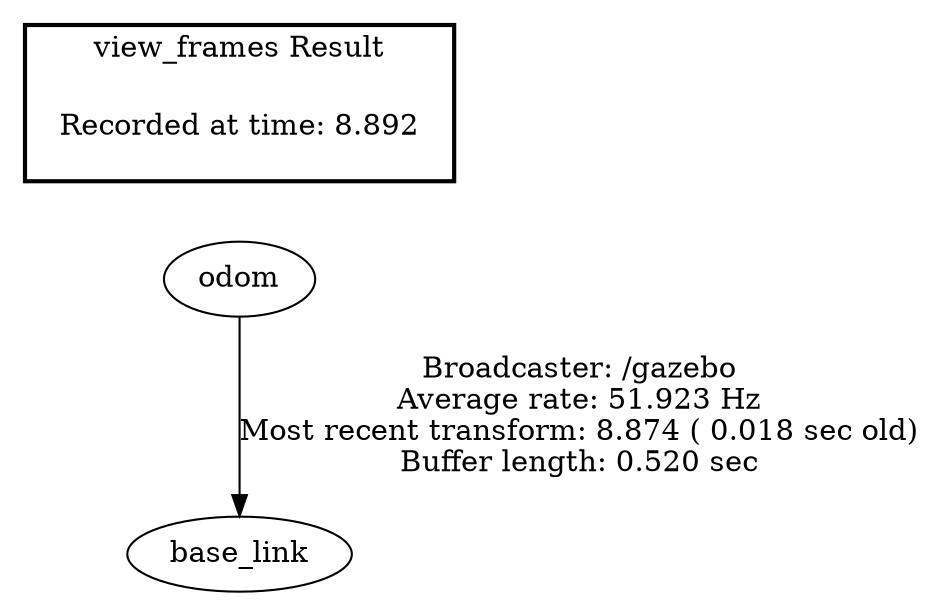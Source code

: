 digraph G {
"odom" -> "base_link"[label="Broadcaster: /gazebo\nAverage rate: 51.923 Hz\nMost recent transform: 8.874 ( 0.018 sec old)\nBuffer length: 0.520 sec\n"];
edge [style=invis];
 subgraph cluster_legend { style=bold; color=black; label ="view_frames Result";
"Recorded at time: 8.892"[ shape=plaintext ] ;
 }->"odom";
}
